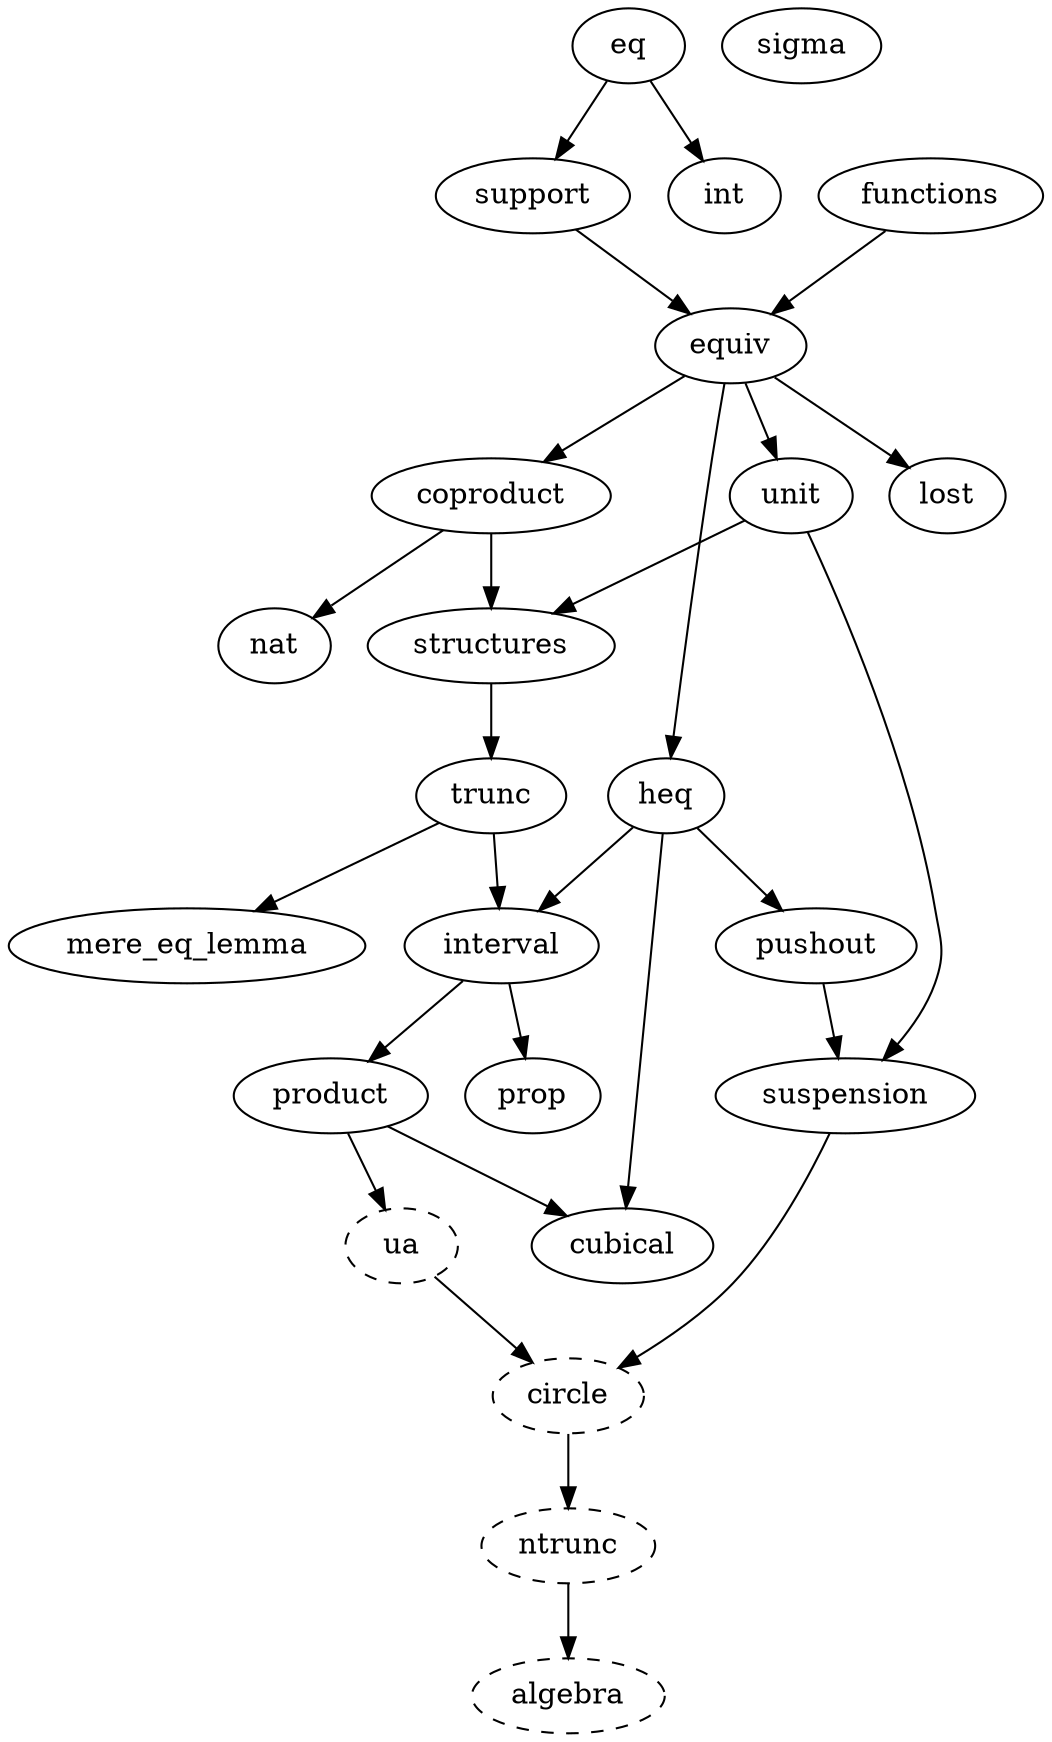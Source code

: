 digraph dependency_map {
  algebra [style=dashed]
  ntrunc -> algebra

  circle [style=dashed]
  suspension -> circle
  ua -> circle

  equiv -> coproduct

  heq -> cubical
  product -> cubical

  equiv -> heq

  support -> equiv
  functions -> equiv

  eq -> int

  trunc -> interval
  heq -> interval

  trunc -> mere_eq_lemma

  ntrunc [style=dashed]
  circle -> ntrunc

  interval -> product

  interval -> prop

  heq -> pushout

  unit -> structures
  coproduct -> structures

  eq -> support

  pushout -> suspension
  unit -> suspension

  structures -> trunc

  ua [style=dashed]
  product -> ua

  equiv -> unit

  coproduct -> nat

  equiv -> lost

  sigma
}